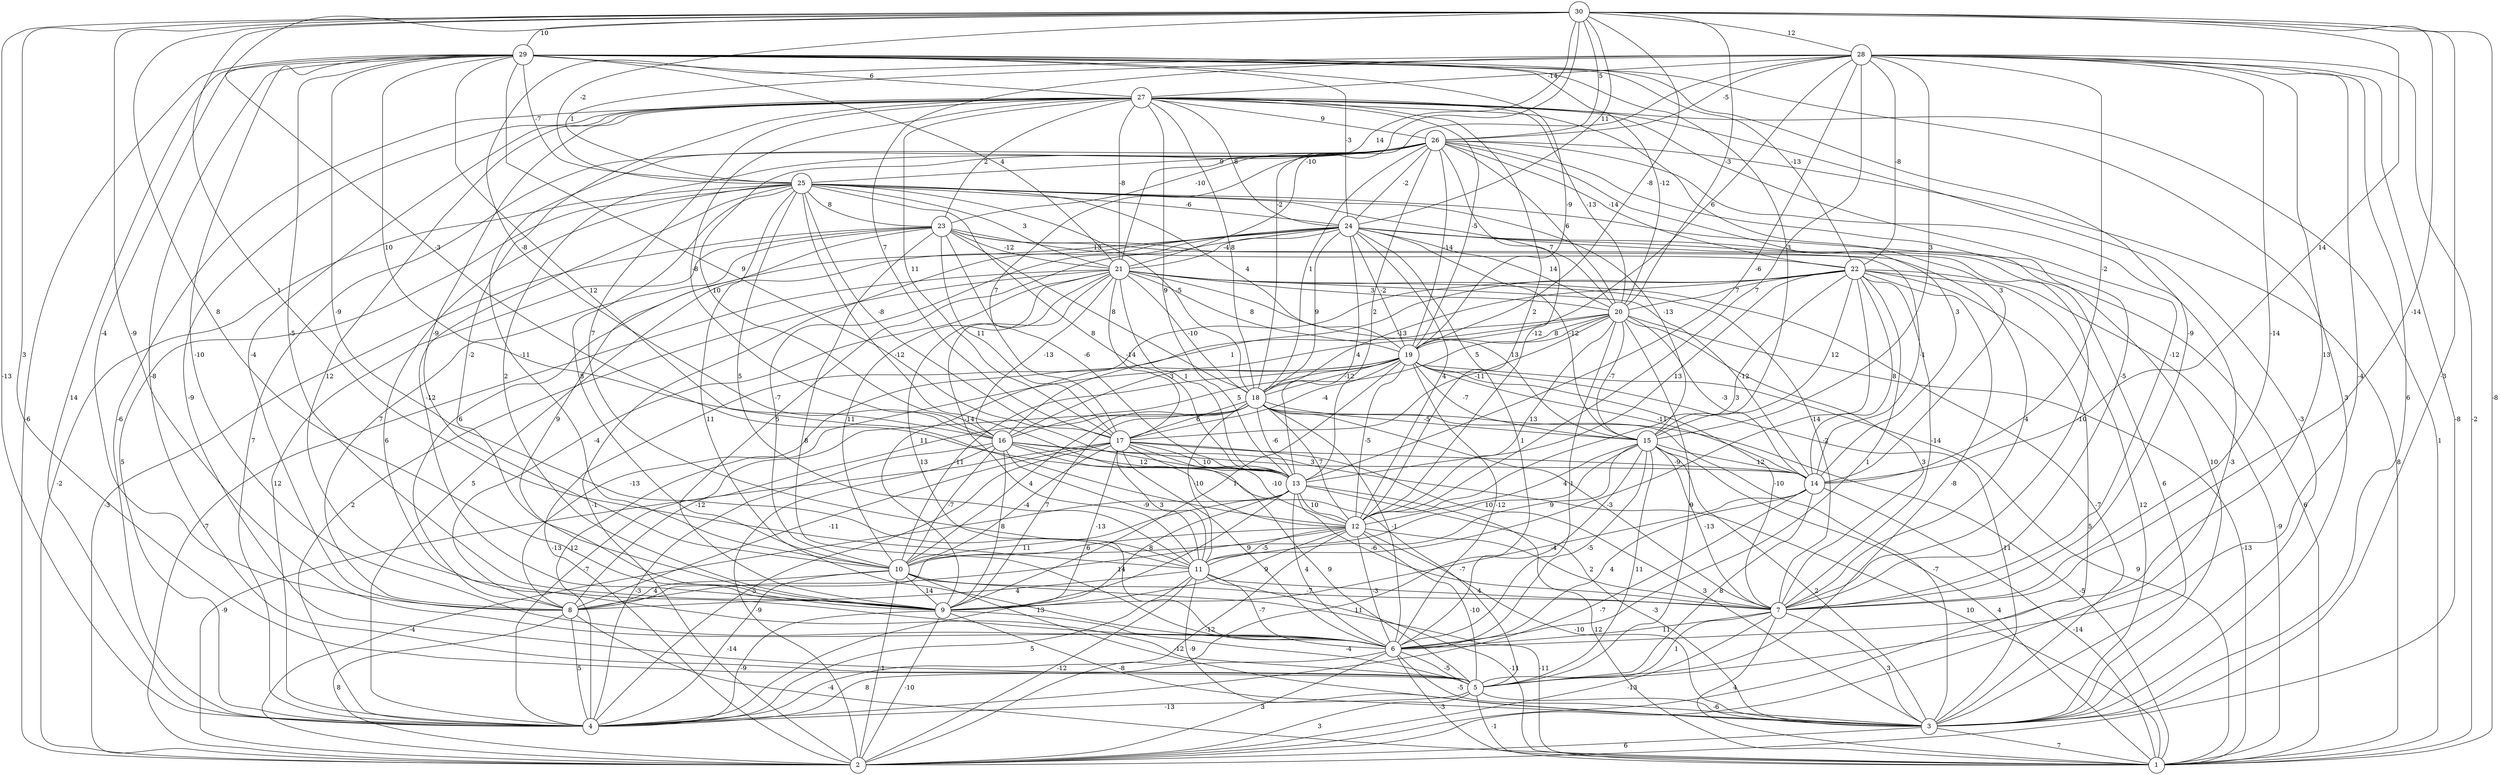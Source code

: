 graph { 
	 fontname="Helvetica,Arial,sans-serif" 
	 node [shape = circle]; 
	 30 -- 1 [label = "-8"];
	 30 -- 3 [label = "-3"];
	 30 -- 4 [label = "-13"];
	 30 -- 5 [label = "3"];
	 30 -- 6 [label = "-9"];
	 30 -- 7 [label = "-14"];
	 30 -- 9 [label = "8"];
	 30 -- 11 [label = "1"];
	 30 -- 13 [label = "-3"];
	 30 -- 14 [label = "14"];
	 30 -- 18 [label = "-2"];
	 30 -- 19 [label = "-8"];
	 30 -- 20 [label = "-3"];
	 30 -- 21 [label = "14"];
	 30 -- 24 [label = "11"];
	 30 -- 25 [label = "-2"];
	 30 -- 26 [label = "5"];
	 30 -- 28 [label = "12"];
	 30 -- 29 [label = "10"];
	 29 -- 2 [label = "-6"];
	 29 -- 3 [label = "3"];
	 29 -- 4 [label = "14"];
	 29 -- 5 [label = "-8"];
	 29 -- 6 [label = "-10"];
	 29 -- 7 [label = "-9"];
	 29 -- 8 [label = "-4"];
	 29 -- 9 [label = "-5"];
	 29 -- 11 [label = "-9"];
	 29 -- 12 [label = "12"];
	 29 -- 13 [label = "9"];
	 29 -- 15 [label = "3"];
	 29 -- 16 [label = "10"];
	 29 -- 19 [label = "-9"];
	 29 -- 20 [label = "-12"];
	 29 -- 21 [label = "4"];
	 29 -- 22 [label = "-13"];
	 29 -- 24 [label = "-3"];
	 29 -- 25 [label = "-7"];
	 29 -- 27 [label = "6"];
	 28 -- 1 [label = "-2"];
	 28 -- 2 [label = "-8"];
	 28 -- 3 [label = "6"];
	 28 -- 5 [label = "-4"];
	 28 -- 6 [label = "13"];
	 28 -- 7 [label = "-14"];
	 28 -- 12 [label = "7"];
	 28 -- 13 [label = "-6"];
	 28 -- 14 [label = "-2"];
	 28 -- 15 [label = "3"];
	 28 -- 16 [label = "-8"];
	 28 -- 17 [label = "7"];
	 28 -- 19 [label = "6"];
	 28 -- 21 [label = "-10"];
	 28 -- 22 [label = "-8"];
	 28 -- 25 [label = "1"];
	 28 -- 26 [label = "-5"];
	 28 -- 27 [label = "-14"];
	 27 -- 1 [label = "1"];
	 27 -- 3 [label = "-3"];
	 27 -- 4 [label = "-6"];
	 27 -- 5 [label = "-9"];
	 27 -- 6 [label = "12"];
	 27 -- 7 [label = "-12"];
	 27 -- 8 [label = "-4"];
	 27 -- 9 [label = "-2"];
	 27 -- 10 [label = "-9"];
	 27 -- 11 [label = "7"];
	 27 -- 12 [label = "2"];
	 27 -- 13 [label = "9"];
	 27 -- 14 [label = "3"];
	 27 -- 16 [label = "-8"];
	 27 -- 17 [label = "11"];
	 27 -- 18 [label = "8"];
	 27 -- 19 [label = "-5"];
	 27 -- 20 [label = "-13"];
	 27 -- 21 [label = "-8"];
	 27 -- 23 [label = "2"];
	 27 -- 24 [label = "8"];
	 27 -- 26 [label = "9"];
	 26 -- 1 [label = "8"];
	 26 -- 2 [label = "-3"];
	 26 -- 4 [label = "7"];
	 26 -- 7 [label = "-5"];
	 26 -- 9 [label = "2"];
	 26 -- 10 [label = "-11"];
	 26 -- 12 [label = "-12"];
	 26 -- 13 [label = "2"];
	 26 -- 14 [label = "3"];
	 26 -- 16 [label = "10"];
	 26 -- 17 [label = "7"];
	 26 -- 18 [label = "1"];
	 26 -- 19 [label = "-14"];
	 26 -- 20 [label = "6"];
	 26 -- 22 [label = "-14"];
	 26 -- 23 [label = "-10"];
	 26 -- 24 [label = "-2"];
	 26 -- 25 [label = "9"];
	 25 -- 2 [label = "-2"];
	 25 -- 3 [label = "10"];
	 25 -- 4 [label = "5"];
	 25 -- 5 [label = "6"];
	 25 -- 6 [label = "11"];
	 25 -- 9 [label = "-12"];
	 25 -- 10 [label = "8"];
	 25 -- 11 [label = "5"];
	 25 -- 12 [label = "-12"];
	 25 -- 13 [label = "8"];
	 25 -- 15 [label = "-13"];
	 25 -- 17 [label = "-8"];
	 25 -- 18 [label = "-5"];
	 25 -- 19 [label = "4"];
	 25 -- 20 [label = "7"];
	 25 -- 21 [label = "3"];
	 25 -- 23 [label = "8"];
	 25 -- 24 [label = "-6"];
	 24 -- 1 [label = "6"];
	 24 -- 2 [label = "-1"];
	 24 -- 3 [label = "6"];
	 24 -- 4 [label = "5"];
	 24 -- 6 [label = "1"];
	 24 -- 7 [label = "-10"];
	 24 -- 8 [label = "6"];
	 24 -- 9 [label = "5"];
	 24 -- 10 [label = "-7"];
	 24 -- 12 [label = "4"];
	 24 -- 13 [label = "4"];
	 24 -- 15 [label = "-12"];
	 24 -- 18 [label = "9"];
	 24 -- 19 [label = "-2"];
	 24 -- 20 [label = "14"];
	 24 -- 21 [label = "-4"];
	 23 -- 2 [label = "-3"];
	 23 -- 4 [label = "12"];
	 23 -- 6 [label = "8"];
	 23 -- 7 [label = "4"];
	 23 -- 8 [label = "7"];
	 23 -- 9 [label = "9"];
	 23 -- 13 [label = "-6"];
	 23 -- 14 [label = "-1"];
	 23 -- 17 [label = "11"];
	 23 -- 18 [label = "8"];
	 23 -- 21 [label = "-12"];
	 23 -- 22 [label = "13"];
	 22 -- 1 [label = "-9"];
	 22 -- 2 [label = "5"];
	 22 -- 3 [label = "12"];
	 22 -- 5 [label = "-8"];
	 22 -- 6 [label = "1"];
	 22 -- 7 [label = "-14"];
	 22 -- 9 [label = "11"];
	 22 -- 11 [label = "-14"];
	 22 -- 12 [label = "3"];
	 22 -- 13 [label = "13"];
	 22 -- 14 [label = "8"];
	 22 -- 15 [label = "12"];
	 22 -- 16 [label = "1"];
	 22 -- 18 [label = "-13"];
	 22 -- 20 [label = "7"];
	 21 -- 2 [label = "-7"];
	 21 -- 3 [label = "-7"];
	 21 -- 4 [label = "2"];
	 21 -- 6 [label = "13"];
	 21 -- 7 [label = "-2"];
	 21 -- 8 [label = "-4"];
	 21 -- 10 [label = "11"];
	 21 -- 11 [label = "-14"];
	 21 -- 13 [label = "1"];
	 21 -- 14 [label = "-12"];
	 21 -- 15 [label = "13"];
	 21 -- 16 [label = "-13"];
	 21 -- 17 [label = "-14"];
	 21 -- 18 [label = "-10"];
	 21 -- 19 [label = "8"];
	 21 -- 20 [label = "3"];
	 20 -- 1 [label = "-13"];
	 20 -- 2 [label = "-13"];
	 20 -- 5 [label = "9"];
	 20 -- 6 [label = "1"];
	 20 -- 7 [label = "3"];
	 20 -- 12 [label = "13"];
	 20 -- 14 [label = "-3"];
	 20 -- 15 [label = "-7"];
	 20 -- 16 [label = "-3"];
	 20 -- 17 [label = "-11"];
	 20 -- 18 [label = "5"];
	 20 -- 19 [label = "8"];
	 19 -- 1 [label = "9"];
	 19 -- 3 [label = "11"];
	 19 -- 4 [label = "-12"];
	 19 -- 6 [label = "-12"];
	 19 -- 7 [label = "-10"];
	 19 -- 8 [label = "-13"];
	 19 -- 9 [label = "1"];
	 19 -- 10 [label = "11"];
	 19 -- 12 [label = "-5"];
	 19 -- 14 [label = "-11"];
	 19 -- 15 [label = "-7"];
	 19 -- 16 [label = "5"];
	 19 -- 17 [label = "-4"];
	 19 -- 18 [label = "-12"];
	 18 -- 1 [label = "-5"];
	 18 -- 3 [label = "-7"];
	 18 -- 4 [label = "-7"];
	 18 -- 6 [label = "-1"];
	 18 -- 7 [label = "-3"];
	 18 -- 8 [label = "-12"];
	 18 -- 9 [label = "7"];
	 18 -- 10 [label = "4"];
	 18 -- 11 [label = "-10"];
	 18 -- 12 [label = "7"];
	 18 -- 13 [label = "-6"];
	 18 -- 15 [label = "-5"];
	 18 -- 17 [label = "6"];
	 17 -- 2 [label = "-9"];
	 17 -- 3 [label = "3"];
	 17 -- 4 [label = "5"];
	 17 -- 5 [label = "9"];
	 17 -- 6 [label = "9"];
	 17 -- 8 [label = "-11"];
	 17 -- 9 [label = "-13"];
	 17 -- 10 [label = "-4"];
	 17 -- 11 [label = "3"];
	 17 -- 12 [label = "-10"];
	 17 -- 13 [label = "10"];
	 17 -- 14 [label = "-9"];
	 16 -- 1 [label = "10"];
	 16 -- 2 [label = "-9"];
	 16 -- 4 [label = "-3"];
	 16 -- 5 [label = "-7"];
	 16 -- 9 [label = "8"];
	 16 -- 10 [label = "-7"];
	 16 -- 11 [label = "-9"];
	 16 -- 13 [label = "12"];
	 16 -- 14 [label = "3"];
	 15 -- 1 [label = "4"];
	 15 -- 2 [label = "11"];
	 15 -- 3 [label = "2"];
	 15 -- 5 [label = "11"];
	 15 -- 6 [label = "-5"];
	 15 -- 7 [label = "-13"];
	 15 -- 10 [label = "10"];
	 15 -- 11 [label = "9"];
	 15 -- 12 [label = "4"];
	 15 -- 14 [label = "12"];
	 14 -- 1 [label = "-14"];
	 14 -- 4 [label = "-7"];
	 14 -- 5 [label = "8"];
	 14 -- 6 [label = "4"];
	 14 -- 9 [label = "-4"];
	 13 -- 1 [label = "12"];
	 13 -- 2 [label = "-4"];
	 13 -- 3 [label = "-3"];
	 13 -- 4 [label = "13"];
	 13 -- 6 [label = "4"];
	 13 -- 7 [label = "-6"];
	 13 -- 8 [label = "11"];
	 13 -- 9 [label = "8"];
	 13 -- 12 [label = "10"];
	 12 -- 3 [label = "-10"];
	 12 -- 4 [label = "-12"];
	 12 -- 5 [label = "-10"];
	 12 -- 6 [label = "-3"];
	 12 -- 7 [label = "2"];
	 12 -- 8 [label = "14"];
	 12 -- 9 [label = "9"];
	 12 -- 10 [label = "6"];
	 12 -- 11 [label = "-5"];
	 11 -- 1 [label = "-11"];
	 11 -- 2 [label = "-12"];
	 11 -- 3 [label = "-9"];
	 11 -- 4 [label = "5"];
	 11 -- 6 [label = "-7"];
	 11 -- 7 [label = "4"];
	 11 -- 8 [label = "4"];
	 10 -- 1 [label = "-11"];
	 10 -- 2 [label = "-1"];
	 10 -- 3 [label = "-12"];
	 10 -- 4 [label = "-14"];
	 10 -- 7 [label = "-7"];
	 10 -- 8 [label = "4"];
	 10 -- 9 [label = "14"];
	 9 -- 2 [label = "-10"];
	 9 -- 3 [label = "-8"];
	 9 -- 4 [label = "-9"];
	 9 -- 5 [label = "-4"];
	 8 -- 1 [label = "-4"];
	 8 -- 2 [label = "8"];
	 8 -- 4 [label = "5"];
	 7 -- 1 [label = "4"];
	 7 -- 2 [label = "-13"];
	 7 -- 3 [label = "3"];
	 7 -- 5 [label = "1"];
	 7 -- 6 [label = "11"];
	 6 -- 1 [label = "-3"];
	 6 -- 2 [label = "3"];
	 6 -- 3 [label = "-5"];
	 6 -- 4 [label = "8"];
	 6 -- 5 [label = "-5"];
	 5 -- 1 [label = "-1"];
	 5 -- 2 [label = "3"];
	 5 -- 3 [label = "-6"];
	 5 -- 4 [label = "-13"];
	 3 -- 1 [label = "7"];
	 3 -- 2 [label = "6"];
	 1;
	 2;
	 3;
	 4;
	 5;
	 6;
	 7;
	 8;
	 9;
	 10;
	 11;
	 12;
	 13;
	 14;
	 15;
	 16;
	 17;
	 18;
	 19;
	 20;
	 21;
	 22;
	 23;
	 24;
	 25;
	 26;
	 27;
	 28;
	 29;
	 30;
}
